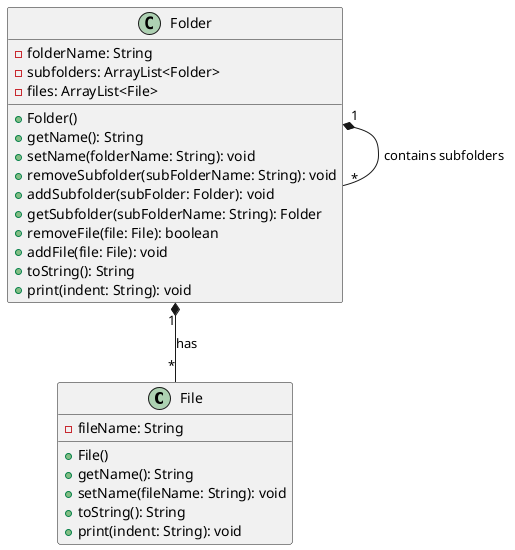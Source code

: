 @startuml

class File
{
  - fileName: String

  + File()
  + getName(): String
  + setName(fileName: String): void
  + toString(): String
  + print(indent: String): void
}

class Folder
{
  - folderName: String
  - subfolders: ArrayList<Folder>
  - files: ArrayList<File>

  + Folder()
  + getName(): String
  + setName(folderName: String): void
  + removeSubfolder(subFolderName: String): void
  + addSubfolder(subFolder: Folder): void
  + getSubfolder(subFolderName: String): Folder
  + removeFile(file: File): boolean
  + addFile(file: File): void
  + toString(): String
  + print(indent: String): void
}

Folder "1" *-- "*" Folder : contains subfolders
Folder "1" *-- "*" File : has

@enduml